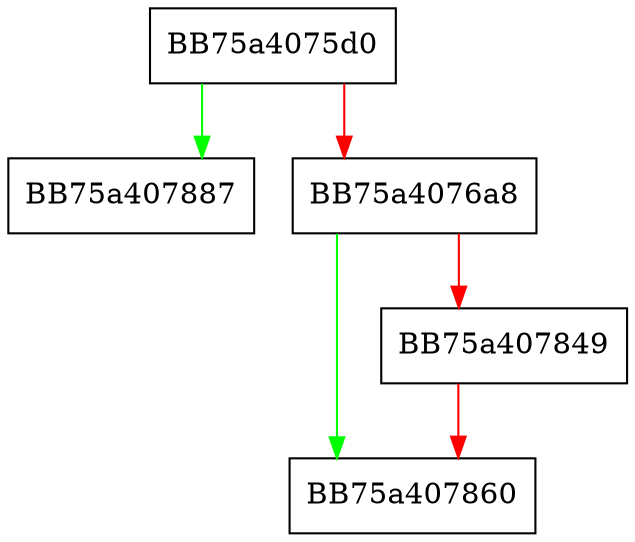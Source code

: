 digraph CmdLineScan_init_module {
  node [shape="box"];
  graph [splines=ortho];
  BB75a4075d0 -> BB75a407887 [color="green"];
  BB75a4075d0 -> BB75a4076a8 [color="red"];
  BB75a4076a8 -> BB75a407860 [color="green"];
  BB75a4076a8 -> BB75a407849 [color="red"];
  BB75a407849 -> BB75a407860 [color="red"];
}